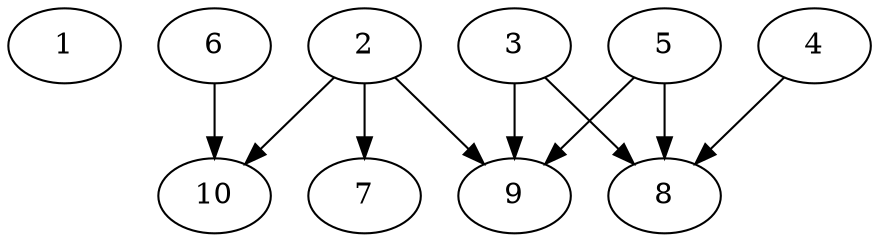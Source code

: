 // DAG automatically generated by daggen at Thu Oct  3 13:58:05 2019
// ./daggen --dot -n 10 --ccr 0.4 --fat 0.9 --regular 0.5 --density 0.5 --mindata 5242880 --maxdata 52428800 
digraph G {
  1 [size="64967680", alpha="0.03", expect_size="25987072"] 
  2 [size="32486400", alpha="0.18", expect_size="12994560"] 
  2 -> 7 [size ="12994560"]
  2 -> 9 [size ="12994560"]
  2 -> 10 [size ="12994560"]
  3 [size="66273280", alpha="0.03", expect_size="26509312"] 
  3 -> 8 [size ="26509312"]
  3 -> 9 [size ="26509312"]
  4 [size="103925760", alpha="0.19", expect_size="41570304"] 
  4 -> 8 [size ="41570304"]
  5 [size="38261760", alpha="0.01", expect_size="15304704"] 
  5 -> 8 [size ="15304704"]
  5 -> 9 [size ="15304704"]
  6 [size="15416320", alpha="0.07", expect_size="6166528"] 
  6 -> 10 [size ="6166528"]
  7 [size="78863360", alpha="0.19", expect_size="31545344"] 
  8 [size="123230720", alpha="0.02", expect_size="49292288"] 
  9 [size="21352960", alpha="0.06", expect_size="8541184"] 
  10 [size="19758080", alpha="0.13", expect_size="7903232"] 
}
